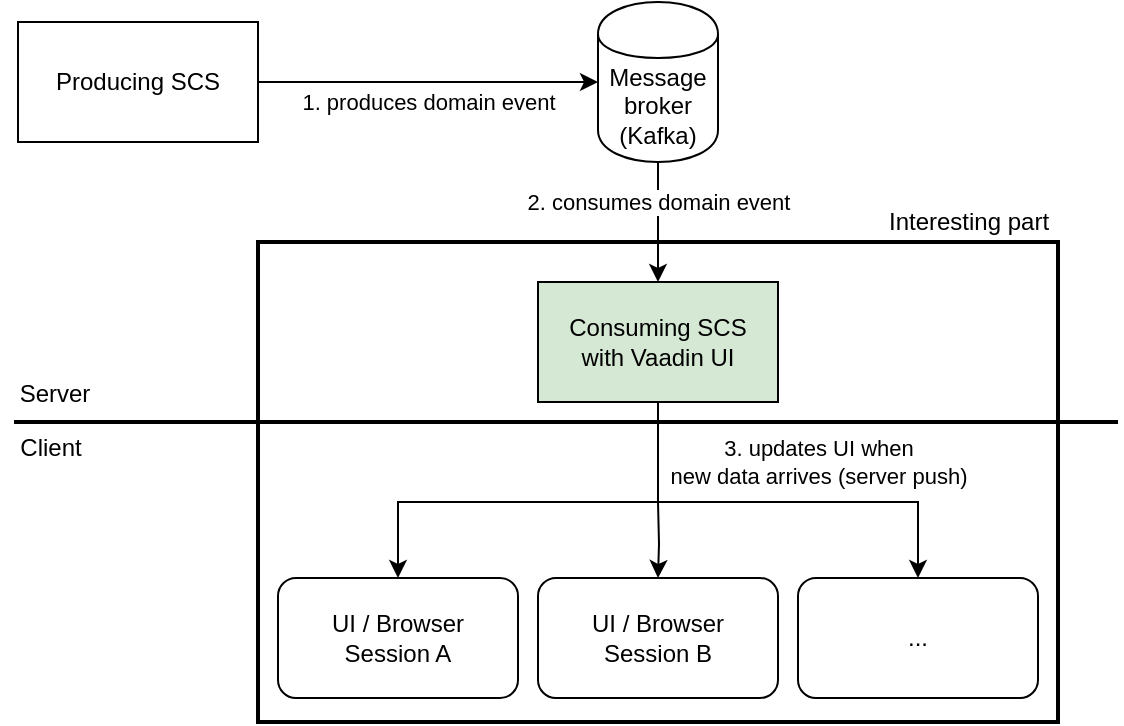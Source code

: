 <mxfile version="13.0.0" type="device"><diagram id="fb7LLr7vjubx8_ixSiMb" name="Page-1"><mxGraphModel dx="1554" dy="922" grid="1" gridSize="10" guides="1" tooltips="1" connect="1" arrows="1" fold="1" page="1" pageScale="1" pageWidth="850" pageHeight="1100" math="0" shadow="0"><root><mxCell id="0"/><mxCell id="1" parent="0"/><mxCell id="iGWMwVSGgBP02jQKMUbD-15" value="" style="rounded=0;whiteSpace=wrap;html=1;fillColor=none;strokeWidth=2;" vertex="1" parent="1"><mxGeometry x="290" y="350" width="400" height="240" as="geometry"/></mxCell><mxCell id="iGWMwVSGgBP02jQKMUbD-4" style="edgeStyle=orthogonalEdgeStyle;rounded=0;orthogonalLoop=1;jettySize=auto;html=1;entryX=0;entryY=0.5;entryDx=0;entryDy=0;" edge="1" parent="1" source="iGWMwVSGgBP02jQKMUbD-1" target="iGWMwVSGgBP02jQKMUbD-2"><mxGeometry relative="1" as="geometry"/></mxCell><mxCell id="iGWMwVSGgBP02jQKMUbD-5" value="1. produces domain event" style="edgeLabel;html=1;align=center;verticalAlign=middle;resizable=0;points=[];" vertex="1" connectable="0" parent="iGWMwVSGgBP02jQKMUbD-4"><mxGeometry x="-0.008" y="-3" relative="1" as="geometry"><mxPoint y="7" as="offset"/></mxGeometry></mxCell><mxCell id="iGWMwVSGgBP02jQKMUbD-1" value="Producing SCS" style="rounded=0;whiteSpace=wrap;html=1;" vertex="1" parent="1"><mxGeometry x="170" y="240" width="120" height="60" as="geometry"/></mxCell><mxCell id="iGWMwVSGgBP02jQKMUbD-6" style="edgeStyle=orthogonalEdgeStyle;rounded=0;orthogonalLoop=1;jettySize=auto;html=1;entryX=0.5;entryY=0;entryDx=0;entryDy=0;" edge="1" parent="1" source="iGWMwVSGgBP02jQKMUbD-2" target="iGWMwVSGgBP02jQKMUbD-3"><mxGeometry relative="1" as="geometry"><Array as="points"><mxPoint x="490" y="290"/></Array></mxGeometry></mxCell><mxCell id="iGWMwVSGgBP02jQKMUbD-7" value="2. consumes domain event" style="edgeLabel;html=1;align=center;verticalAlign=middle;resizable=0;points=[];" vertex="1" connectable="0" parent="iGWMwVSGgBP02jQKMUbD-6"><mxGeometry x="-0.232" y="-1" relative="1" as="geometry"><mxPoint x="1" y="-3" as="offset"/></mxGeometry></mxCell><mxCell id="iGWMwVSGgBP02jQKMUbD-2" value="Message broker (Kafka)" style="shape=cylinder;whiteSpace=wrap;html=1;boundedLbl=1;backgroundOutline=1;" vertex="1" parent="1"><mxGeometry x="460" y="230" width="60" height="80" as="geometry"/></mxCell><mxCell id="iGWMwVSGgBP02jQKMUbD-11" style="edgeStyle=orthogonalEdgeStyle;rounded=0;orthogonalLoop=1;jettySize=auto;html=1;entryX=0.5;entryY=0;entryDx=0;entryDy=0;exitX=0.5;exitY=1;exitDx=0;exitDy=0;" edge="1" parent="1" source="iGWMwVSGgBP02jQKMUbD-3" target="iGWMwVSGgBP02jQKMUbD-8"><mxGeometry relative="1" as="geometry"><mxPoint x="490" y="462" as="sourcePoint"/><mxPoint x="360" y="500" as="targetPoint"/><Array as="points"><mxPoint x="490" y="480"/><mxPoint x="360" y="480"/></Array></mxGeometry></mxCell><mxCell id="iGWMwVSGgBP02jQKMUbD-14" value="3. updates UI when&lt;br&gt;new data arrives (server push)" style="edgeLabel;html=1;align=center;verticalAlign=middle;resizable=0;points=[];" vertex="1" connectable="0" parent="iGWMwVSGgBP02jQKMUbD-11"><mxGeometry x="-0.632" y="2" relative="1" as="geometry"><mxPoint x="78" y="-10" as="offset"/></mxGeometry></mxCell><mxCell id="iGWMwVSGgBP02jQKMUbD-12" style="edgeStyle=orthogonalEdgeStyle;rounded=0;orthogonalLoop=1;jettySize=auto;html=1;" edge="1" parent="1" target="iGWMwVSGgBP02jQKMUbD-9"><mxGeometry relative="1" as="geometry"><mxPoint x="490" y="480" as="sourcePoint"/></mxGeometry></mxCell><mxCell id="iGWMwVSGgBP02jQKMUbD-13" style="edgeStyle=orthogonalEdgeStyle;rounded=0;orthogonalLoop=1;jettySize=auto;html=1;entryX=0.5;entryY=0;entryDx=0;entryDy=0;exitX=0.5;exitY=1;exitDx=0;exitDy=0;" edge="1" parent="1" source="iGWMwVSGgBP02jQKMUbD-3" target="iGWMwVSGgBP02jQKMUbD-10"><mxGeometry relative="1" as="geometry"><mxPoint x="490" y="452" as="sourcePoint"/><Array as="points"><mxPoint x="490" y="480"/><mxPoint x="620" y="480"/></Array></mxGeometry></mxCell><mxCell id="iGWMwVSGgBP02jQKMUbD-3" value="Consuming SCS&lt;br&gt;with Vaadin UI" style="rounded=0;whiteSpace=wrap;html=1;fillColor=#D5E8D4;" vertex="1" parent="1"><mxGeometry x="430" y="370" width="120" height="60" as="geometry"/></mxCell><mxCell id="iGWMwVSGgBP02jQKMUbD-8" value="UI / Browser&lt;br&gt;Session A" style="rounded=1;whiteSpace=wrap;html=1;" vertex="1" parent="1"><mxGeometry x="300" y="518" width="120" height="60" as="geometry"/></mxCell><mxCell id="iGWMwVSGgBP02jQKMUbD-9" value="UI / Browser&lt;br&gt;Session B" style="rounded=1;whiteSpace=wrap;html=1;" vertex="1" parent="1"><mxGeometry x="430" y="518" width="120" height="60" as="geometry"/></mxCell><mxCell id="iGWMwVSGgBP02jQKMUbD-10" value="..." style="rounded=1;whiteSpace=wrap;html=1;" vertex="1" parent="1"><mxGeometry x="560" y="518" width="120" height="60" as="geometry"/></mxCell><mxCell id="iGWMwVSGgBP02jQKMUbD-16" value="Interesting part" style="text;html=1;resizable=0;autosize=1;align=center;verticalAlign=middle;points=[];fillColor=none;strokeColor=none;rounded=0;" vertex="1" parent="1"><mxGeometry x="595" y="330" width="100" height="20" as="geometry"/></mxCell><mxCell id="iGWMwVSGgBP02jQKMUbD-18" value="Server" style="text;html=1;resizable=0;autosize=1;align=center;verticalAlign=middle;points=[];fillColor=none;strokeColor=none;rounded=0;" vertex="1" parent="1"><mxGeometry x="163" y="416" width="50" height="20" as="geometry"/></mxCell><mxCell id="iGWMwVSGgBP02jQKMUbD-19" value="Client" style="text;html=1;resizable=0;autosize=1;align=center;verticalAlign=middle;points=[];fillColor=none;strokeColor=none;rounded=0;" vertex="1" parent="1"><mxGeometry x="161" y="443" width="50" height="20" as="geometry"/></mxCell><mxCell id="iGWMwVSGgBP02jQKMUbD-20" value="" style="endArrow=none;html=1;strokeWidth=2;" edge="1" parent="1"><mxGeometry width="50" height="50" relative="1" as="geometry"><mxPoint x="168" y="440" as="sourcePoint"/><mxPoint x="720" y="440" as="targetPoint"/></mxGeometry></mxCell></root></mxGraphModel></diagram></mxfile>